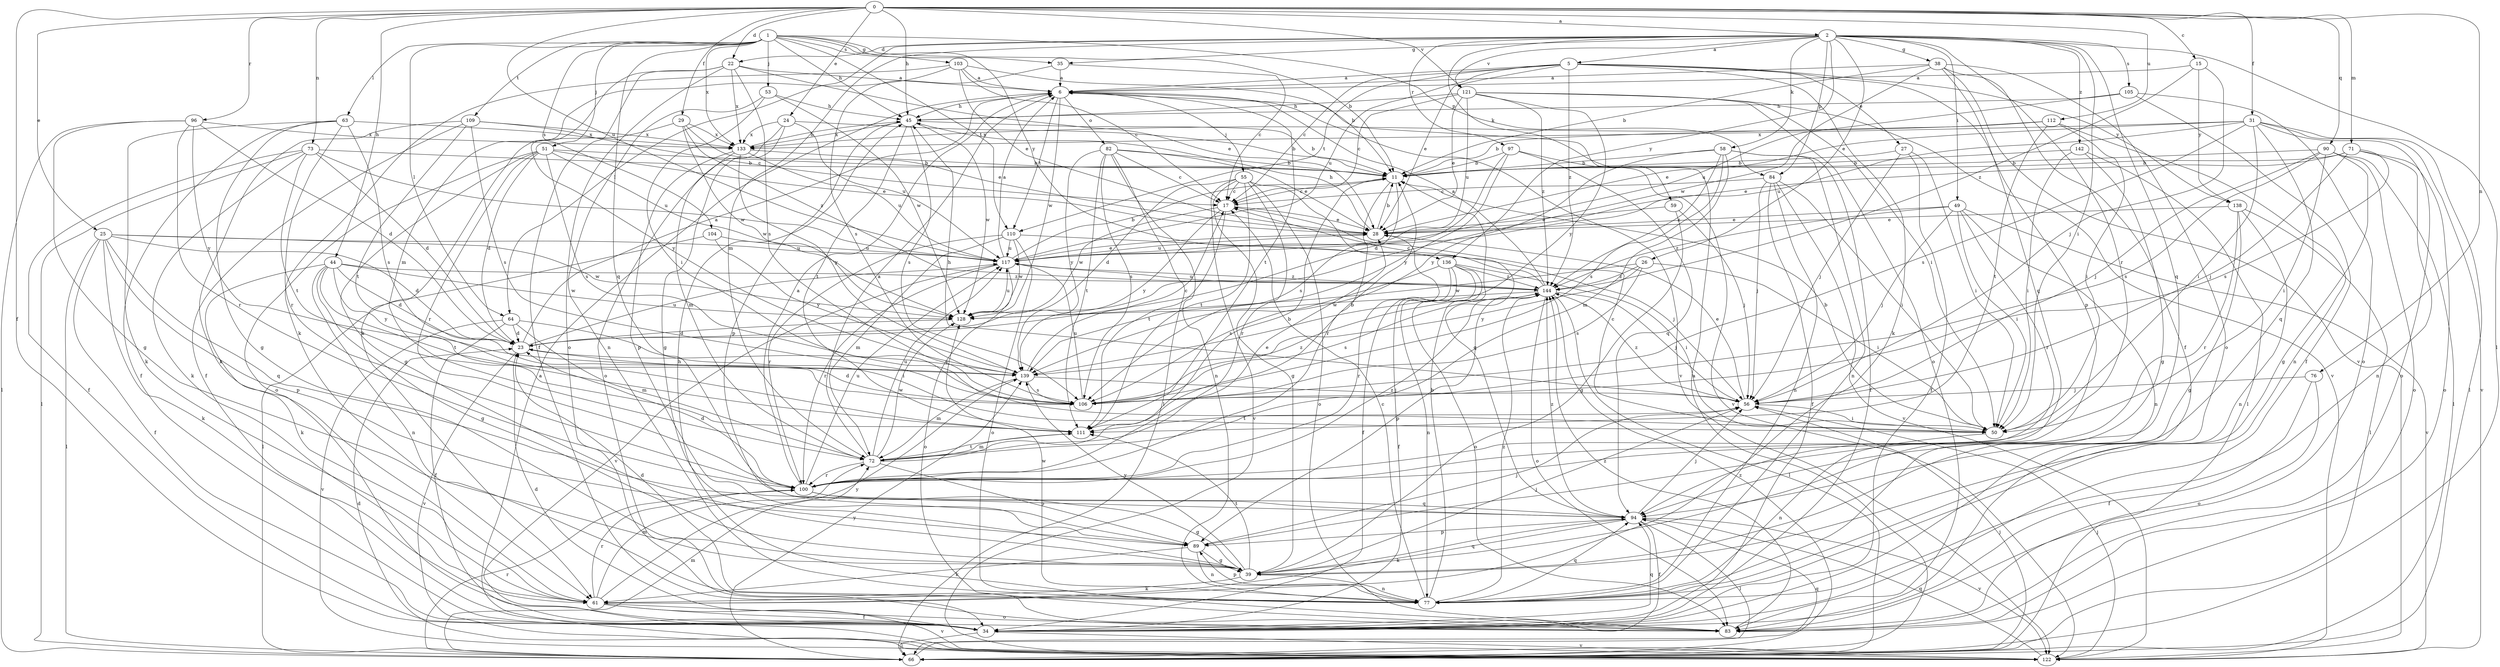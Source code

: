 strict digraph  {
0;
1;
2;
5;
6;
11;
15;
17;
22;
23;
24;
25;
26;
27;
28;
29;
31;
34;
35;
38;
39;
44;
45;
49;
50;
51;
53;
55;
56;
58;
59;
61;
63;
64;
66;
71;
72;
73;
76;
77;
82;
83;
84;
89;
90;
94;
96;
97;
100;
103;
104;
105;
106;
109;
110;
111;
112;
117;
121;
122;
128;
133;
136;
138;
139;
142;
144;
0 -> 2  [label=a];
0 -> 15  [label=c];
0 -> 22  [label=d];
0 -> 24  [label=e];
0 -> 25  [label=e];
0 -> 29  [label=f];
0 -> 31  [label=f];
0 -> 34  [label=f];
0 -> 44  [label=h];
0 -> 45  [label=h];
0 -> 71  [label=m];
0 -> 73  [label=n];
0 -> 76  [label=n];
0 -> 90  [label=q];
0 -> 96  [label=r];
0 -> 112  [label=u];
0 -> 117  [label=u];
0 -> 121  [label=v];
1 -> 11  [label=b];
1 -> 35  [label=g];
1 -> 45  [label=h];
1 -> 51  [label=j];
1 -> 53  [label=j];
1 -> 63  [label=l];
1 -> 64  [label=l];
1 -> 84  [label=p];
1 -> 94  [label=q];
1 -> 103  [label=s];
1 -> 104  [label=s];
1 -> 109  [label=t];
1 -> 110  [label=t];
1 -> 133  [label=x];
1 -> 136  [label=y];
2 -> 5  [label=a];
2 -> 22  [label=d];
2 -> 26  [label=e];
2 -> 35  [label=g];
2 -> 38  [label=g];
2 -> 49  [label=i];
2 -> 50  [label=i];
2 -> 58  [label=k];
2 -> 59  [label=k];
2 -> 64  [label=l];
2 -> 66  [label=l];
2 -> 72  [label=m];
2 -> 84  [label=p];
2 -> 94  [label=q];
2 -> 97  [label=r];
2 -> 100  [label=r];
2 -> 105  [label=s];
2 -> 121  [label=v];
2 -> 136  [label=y];
2 -> 142  [label=z];
5 -> 6  [label=a];
5 -> 17  [label=c];
5 -> 27  [label=e];
5 -> 28  [label=e];
5 -> 61  [label=k];
5 -> 89  [label=p];
5 -> 110  [label=t];
5 -> 117  [label=u];
5 -> 138  [label=y];
5 -> 144  [label=z];
6 -> 45  [label=h];
6 -> 55  [label=j];
6 -> 82  [label=o];
6 -> 110  [label=t];
6 -> 111  [label=t];
6 -> 122  [label=v];
6 -> 128  [label=w];
11 -> 17  [label=c];
11 -> 100  [label=r];
11 -> 106  [label=s];
15 -> 6  [label=a];
15 -> 56  [label=j];
15 -> 138  [label=y];
15 -> 144  [label=z];
17 -> 28  [label=e];
17 -> 111  [label=t];
17 -> 128  [label=w];
17 -> 139  [label=y];
22 -> 6  [label=a];
22 -> 28  [label=e];
22 -> 34  [label=f];
22 -> 61  [label=k];
22 -> 83  [label=o];
22 -> 106  [label=s];
22 -> 133  [label=x];
23 -> 6  [label=a];
23 -> 117  [label=u];
23 -> 122  [label=v];
23 -> 139  [label=y];
24 -> 11  [label=b];
24 -> 39  [label=g];
24 -> 83  [label=o];
24 -> 117  [label=u];
24 -> 133  [label=x];
25 -> 23  [label=d];
25 -> 34  [label=f];
25 -> 61  [label=k];
25 -> 66  [label=l];
25 -> 89  [label=p];
25 -> 94  [label=q];
25 -> 117  [label=u];
25 -> 128  [label=w];
26 -> 50  [label=i];
26 -> 106  [label=s];
26 -> 128  [label=w];
26 -> 139  [label=y];
26 -> 144  [label=z];
27 -> 11  [label=b];
27 -> 34  [label=f];
27 -> 50  [label=i];
27 -> 56  [label=j];
28 -> 11  [label=b];
28 -> 34  [label=f];
28 -> 45  [label=h];
28 -> 117  [label=u];
29 -> 28  [label=e];
29 -> 128  [label=w];
29 -> 133  [label=x];
29 -> 139  [label=y];
29 -> 144  [label=z];
31 -> 28  [label=e];
31 -> 50  [label=i];
31 -> 66  [label=l];
31 -> 83  [label=o];
31 -> 94  [label=q];
31 -> 106  [label=s];
31 -> 117  [label=u];
31 -> 122  [label=v];
31 -> 133  [label=x];
34 -> 23  [label=d];
34 -> 66  [label=l];
34 -> 94  [label=q];
34 -> 122  [label=v];
35 -> 6  [label=a];
35 -> 17  [label=c];
35 -> 106  [label=s];
38 -> 6  [label=a];
38 -> 11  [label=b];
38 -> 34  [label=f];
38 -> 83  [label=o];
38 -> 94  [label=q];
38 -> 122  [label=v];
38 -> 128  [label=w];
39 -> 56  [label=j];
39 -> 61  [label=k];
39 -> 77  [label=n];
39 -> 94  [label=q];
39 -> 111  [label=t];
39 -> 139  [label=y];
44 -> 23  [label=d];
44 -> 39  [label=g];
44 -> 61  [label=k];
44 -> 77  [label=n];
44 -> 111  [label=t];
44 -> 128  [label=w];
44 -> 139  [label=y];
44 -> 144  [label=z];
45 -> 11  [label=b];
45 -> 89  [label=p];
45 -> 106  [label=s];
45 -> 111  [label=t];
45 -> 128  [label=w];
45 -> 133  [label=x];
49 -> 28  [label=e];
49 -> 50  [label=i];
49 -> 56  [label=j];
49 -> 77  [label=n];
49 -> 100  [label=r];
49 -> 122  [label=v];
49 -> 144  [label=z];
50 -> 11  [label=b];
50 -> 17  [label=c];
50 -> 77  [label=n];
51 -> 11  [label=b];
51 -> 23  [label=d];
51 -> 28  [label=e];
51 -> 39  [label=g];
51 -> 83  [label=o];
51 -> 100  [label=r];
51 -> 106  [label=s];
51 -> 128  [label=w];
53 -> 45  [label=h];
53 -> 50  [label=i];
53 -> 77  [label=n];
53 -> 128  [label=w];
55 -> 17  [label=c];
55 -> 23  [label=d];
55 -> 39  [label=g];
55 -> 83  [label=o];
55 -> 94  [label=q];
55 -> 100  [label=r];
55 -> 111  [label=t];
55 -> 122  [label=v];
56 -> 28  [label=e];
56 -> 45  [label=h];
56 -> 50  [label=i];
56 -> 111  [label=t];
56 -> 144  [label=z];
58 -> 11  [label=b];
58 -> 34  [label=f];
58 -> 72  [label=m];
58 -> 77  [label=n];
58 -> 106  [label=s];
58 -> 139  [label=y];
58 -> 144  [label=z];
59 -> 28  [label=e];
59 -> 39  [label=g];
59 -> 56  [label=j];
61 -> 34  [label=f];
61 -> 72  [label=m];
61 -> 83  [label=o];
61 -> 100  [label=r];
61 -> 122  [label=v];
61 -> 139  [label=y];
63 -> 34  [label=f];
63 -> 39  [label=g];
63 -> 61  [label=k];
63 -> 100  [label=r];
63 -> 106  [label=s];
63 -> 133  [label=x];
64 -> 23  [label=d];
64 -> 34  [label=f];
64 -> 50  [label=i];
64 -> 72  [label=m];
64 -> 122  [label=v];
66 -> 6  [label=a];
66 -> 56  [label=j];
66 -> 72  [label=m];
66 -> 94  [label=q];
66 -> 100  [label=r];
66 -> 139  [label=y];
66 -> 144  [label=z];
71 -> 11  [label=b];
71 -> 28  [label=e];
71 -> 56  [label=j];
71 -> 77  [label=n];
71 -> 83  [label=o];
71 -> 106  [label=s];
72 -> 6  [label=a];
72 -> 11  [label=b];
72 -> 28  [label=e];
72 -> 89  [label=p];
72 -> 100  [label=r];
72 -> 111  [label=t];
72 -> 117  [label=u];
72 -> 128  [label=w];
73 -> 11  [label=b];
73 -> 23  [label=d];
73 -> 34  [label=f];
73 -> 61  [label=k];
73 -> 66  [label=l];
73 -> 111  [label=t];
73 -> 117  [label=u];
76 -> 34  [label=f];
76 -> 56  [label=j];
76 -> 83  [label=o];
77 -> 11  [label=b];
77 -> 17  [label=c];
77 -> 23  [label=d];
77 -> 45  [label=h];
77 -> 89  [label=p];
77 -> 94  [label=q];
77 -> 128  [label=w];
77 -> 144  [label=z];
82 -> 11  [label=b];
82 -> 17  [label=c];
82 -> 28  [label=e];
82 -> 66  [label=l];
82 -> 77  [label=n];
82 -> 106  [label=s];
82 -> 111  [label=t];
82 -> 139  [label=y];
83 -> 144  [label=z];
84 -> 17  [label=c];
84 -> 34  [label=f];
84 -> 50  [label=i];
84 -> 56  [label=j];
84 -> 77  [label=n];
84 -> 122  [label=v];
89 -> 39  [label=g];
89 -> 56  [label=j];
89 -> 61  [label=k];
89 -> 77  [label=n];
90 -> 11  [label=b];
90 -> 39  [label=g];
90 -> 50  [label=i];
90 -> 56  [label=j];
90 -> 66  [label=l];
90 -> 83  [label=o];
90 -> 106  [label=s];
94 -> 34  [label=f];
94 -> 56  [label=j];
94 -> 61  [label=k];
94 -> 66  [label=l];
94 -> 89  [label=p];
94 -> 122  [label=v];
94 -> 144  [label=z];
96 -> 23  [label=d];
96 -> 39  [label=g];
96 -> 66  [label=l];
96 -> 100  [label=r];
96 -> 133  [label=x];
96 -> 139  [label=y];
97 -> 11  [label=b];
97 -> 23  [label=d];
97 -> 94  [label=q];
97 -> 122  [label=v];
97 -> 139  [label=y];
100 -> 6  [label=a];
100 -> 23  [label=d];
100 -> 39  [label=g];
100 -> 94  [label=q];
100 -> 117  [label=u];
100 -> 144  [label=z];
103 -> 6  [label=a];
103 -> 11  [label=b];
103 -> 17  [label=c];
103 -> 28  [label=e];
103 -> 61  [label=k];
103 -> 72  [label=m];
104 -> 66  [label=l];
104 -> 117  [label=u];
104 -> 139  [label=y];
105 -> 34  [label=f];
105 -> 45  [label=h];
105 -> 83  [label=o];
105 -> 117  [label=u];
106 -> 23  [label=d];
106 -> 117  [label=u];
106 -> 144  [label=z];
109 -> 17  [label=c];
109 -> 34  [label=f];
109 -> 61  [label=k];
109 -> 106  [label=s];
109 -> 111  [label=t];
109 -> 133  [label=x];
110 -> 56  [label=j];
110 -> 72  [label=m];
110 -> 83  [label=o];
110 -> 100  [label=r];
110 -> 117  [label=u];
110 -> 128  [label=w];
111 -> 11  [label=b];
111 -> 72  [label=m];
112 -> 11  [label=b];
112 -> 50  [label=i];
112 -> 77  [label=n];
112 -> 111  [label=t];
112 -> 133  [label=x];
117 -> 6  [label=a];
117 -> 11  [label=b];
117 -> 28  [label=e];
117 -> 83  [label=o];
117 -> 100  [label=r];
117 -> 122  [label=v];
117 -> 144  [label=z];
121 -> 17  [label=c];
121 -> 28  [label=e];
121 -> 45  [label=h];
121 -> 50  [label=i];
121 -> 83  [label=o];
121 -> 117  [label=u];
121 -> 122  [label=v];
121 -> 139  [label=y];
121 -> 144  [label=z];
122 -> 6  [label=a];
122 -> 23  [label=d];
122 -> 56  [label=j];
122 -> 94  [label=q];
128 -> 23  [label=d];
128 -> 117  [label=u];
133 -> 11  [label=b];
133 -> 45  [label=h];
133 -> 72  [label=m];
133 -> 89  [label=p];
133 -> 117  [label=u];
133 -> 139  [label=y];
136 -> 34  [label=f];
136 -> 50  [label=i];
136 -> 77  [label=n];
136 -> 83  [label=o];
136 -> 100  [label=r];
136 -> 106  [label=s];
136 -> 144  [label=z];
138 -> 28  [label=e];
138 -> 39  [label=g];
138 -> 66  [label=l];
138 -> 77  [label=n];
138 -> 100  [label=r];
139 -> 17  [label=c];
139 -> 56  [label=j];
139 -> 72  [label=m];
139 -> 106  [label=s];
142 -> 11  [label=b];
142 -> 39  [label=g];
142 -> 50  [label=i];
142 -> 66  [label=l];
144 -> 6  [label=a];
144 -> 17  [label=c];
144 -> 56  [label=j];
144 -> 66  [label=l];
144 -> 83  [label=o];
144 -> 89  [label=p];
144 -> 106  [label=s];
144 -> 117  [label=u];
144 -> 128  [label=w];
}
